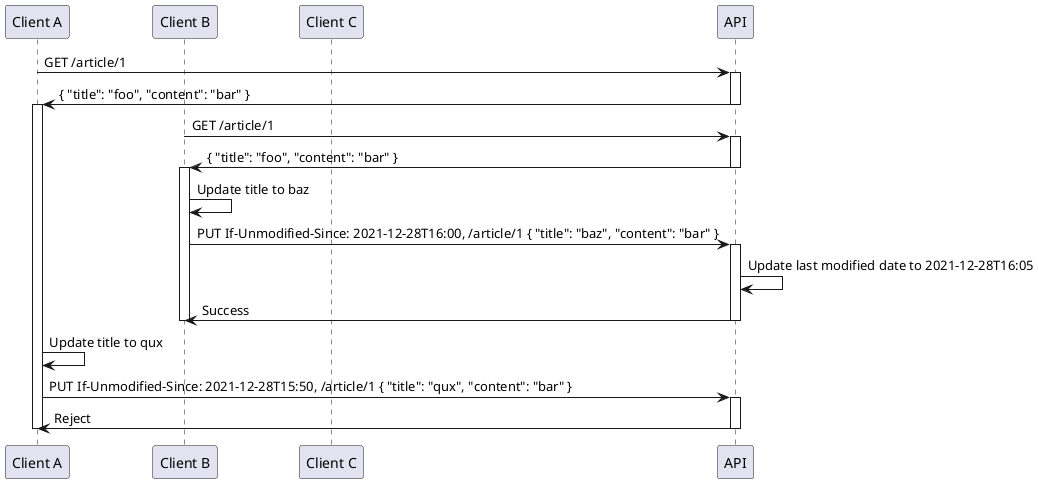 @startuml

  participant "Client A"
  participant "Client B"
  participant "Client C"
  participant "API"

  "Client A" -> "API": GET /article/1
  activate "API"
    "API" -> "Client A": { "title": "foo", "content": "bar" }
  deactivate "API"

  activate "Client A"

    "Client B" -> "API": GET /article/1
    activate "API"
      "API" -> "Client B": { "title": "foo", "content": "bar" }
    deactivate "API"

    activate "Client B"
      "Client B" -> "Client B": Update title to baz
      "Client B" -> "API": PUT If-Unmodified-Since: 2021-12-28T16:00, /article/1 { "title": "baz", "content": "bar" }
      activate "API"
        "API" -> "API": Update last modified date to 2021-12-28T16:05
        "API" -> "Client B": Success
      deactivate "API"
    deactivate "Client B"

    "Client A" -> "Client A": Update title to qux
    "Client A" -> "API": PUT If-Unmodified-Since: 2021-12-28T15:50, /article/1 { "title": "qux", "content": "bar" }
    activate "API"
      "API" -> "Client A": Reject
    deactivate "API"
  deactivate "Client A"
@enduml